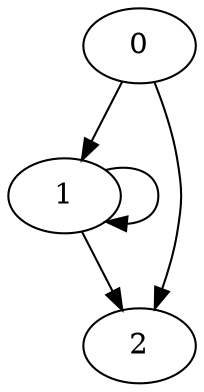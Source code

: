 digraph G {
	graph [bb="0,0,90,180"];
	node [label="\N"];
	0	 [height=0.5,
		pos="63,162",
		width=0.75];
	1	 [height=0.5,
		pos="27,90",
		width=0.75];
	0 -> 1	 [pos="e,35.634,107.27 54.285,144.57 50.04,136.08 44.846,125.69 40.134,116.27"];
	2	 [height=0.5,
		pos="63,18",
		width=0.75];
	0 -> 2	 [pos="e,70.48,35.636 70.48,144.36 74.474,133.99 78.974,120.49 81,108 83.563,92.207 83.563,87.793 81,72 79.544,63.026 76.809,53.528 73.904,\
45.041"];
	1 -> 1	 [pos="e,46.895,77.568 46.895,102.43 59.688,105.68 72,101.53 72,90 72,81.622 65.501,77.143 57.039,76.564"];
	1 -> 2	 [pos="e,54.366,35.269 35.715,72.571 39.96,64.081 45.154,53.693 49.866,44.267"];
}
